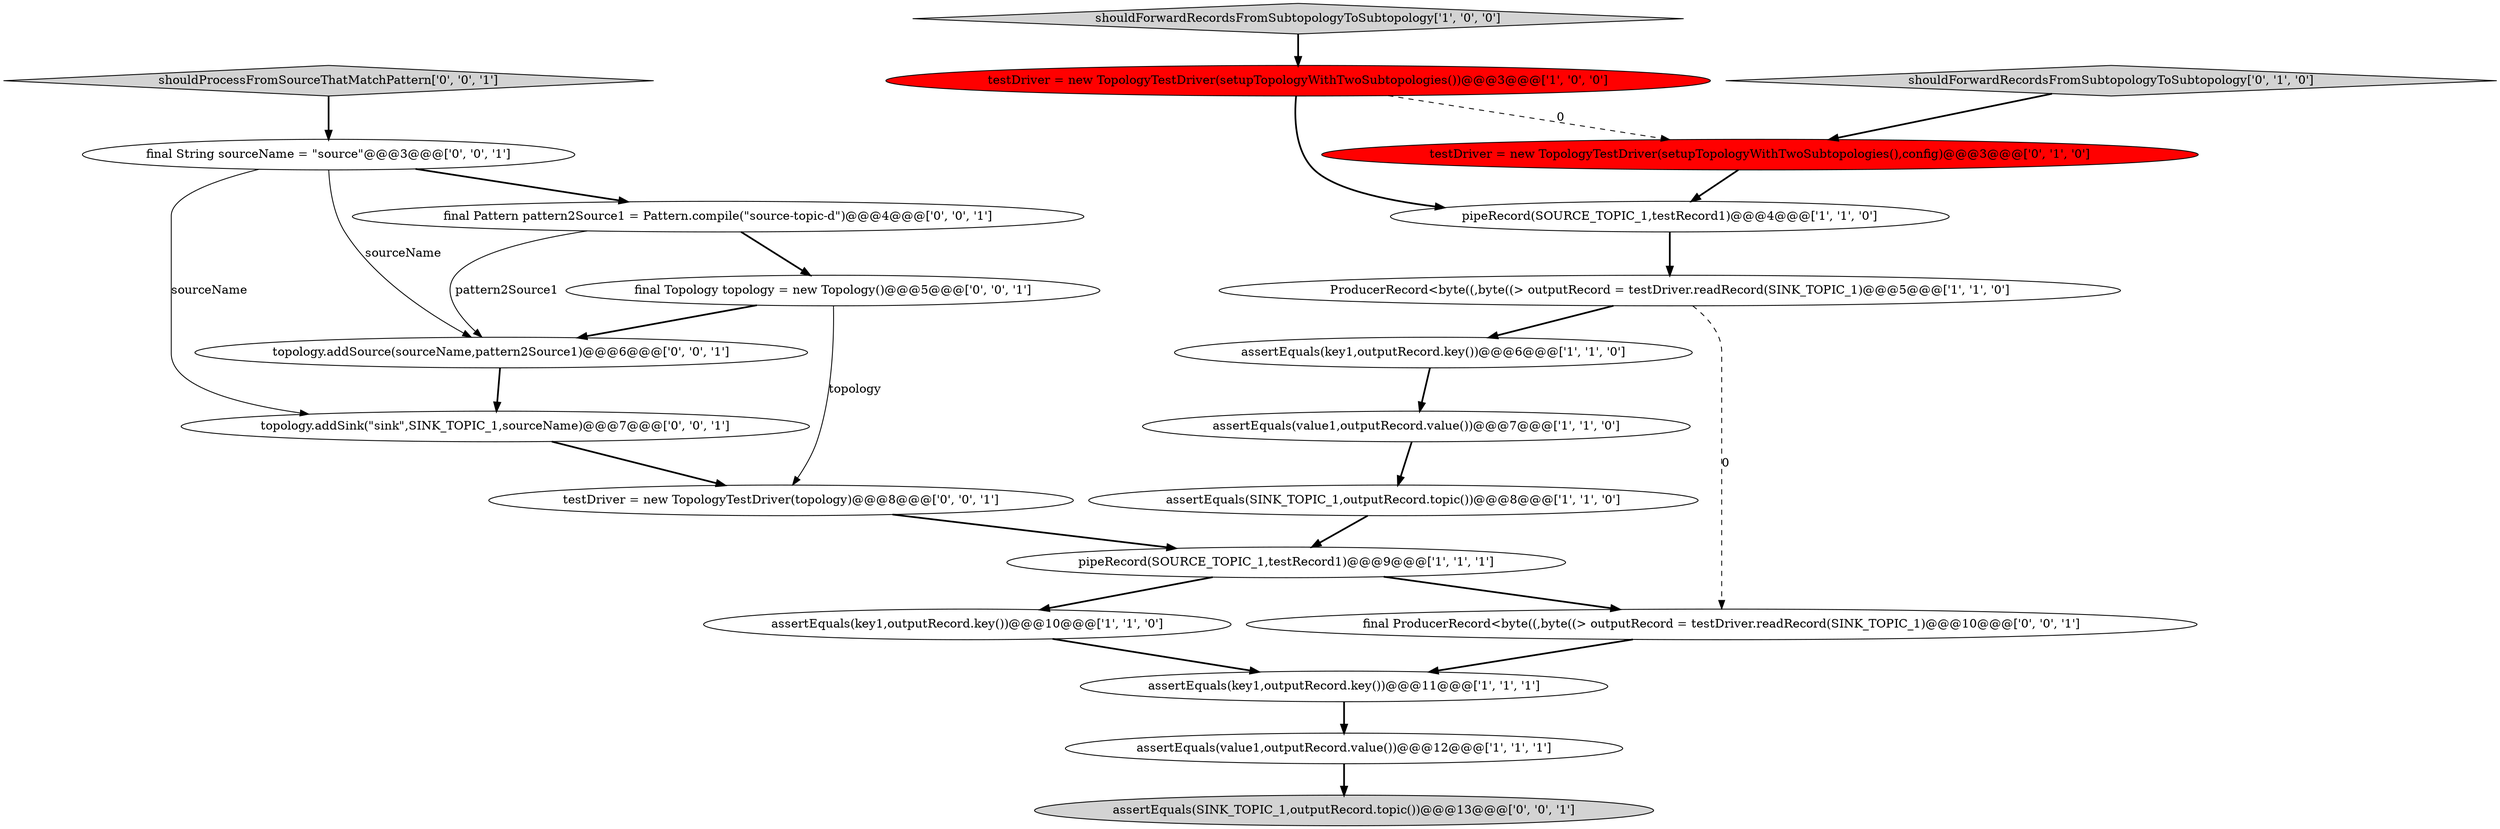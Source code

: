 digraph {
4 [style = filled, label = "assertEquals(key1,outputRecord.key())@@@10@@@['1', '1', '0']", fillcolor = white, shape = ellipse image = "AAA0AAABBB1BBB"];
13 [style = filled, label = "final String sourceName = \"source\"@@@3@@@['0', '0', '1']", fillcolor = white, shape = ellipse image = "AAA0AAABBB3BBB"];
6 [style = filled, label = "assertEquals(SINK_TOPIC_1,outputRecord.topic())@@@8@@@['1', '1', '0']", fillcolor = white, shape = ellipse image = "AAA0AAABBB1BBB"];
5 [style = filled, label = "pipeRecord(SOURCE_TOPIC_1,testRecord1)@@@9@@@['1', '1', '1']", fillcolor = white, shape = ellipse image = "AAA0AAABBB1BBB"];
9 [style = filled, label = "assertEquals(value1,outputRecord.value())@@@7@@@['1', '1', '0']", fillcolor = white, shape = ellipse image = "AAA0AAABBB1BBB"];
20 [style = filled, label = "final Pattern pattern2Source1 = Pattern.compile(\"source-topic-\d\")@@@4@@@['0', '0', '1']", fillcolor = white, shape = ellipse image = "AAA0AAABBB3BBB"];
15 [style = filled, label = "shouldProcessFromSourceThatMatchPattern['0', '0', '1']", fillcolor = lightgray, shape = diamond image = "AAA0AAABBB3BBB"];
14 [style = filled, label = "assertEquals(SINK_TOPIC_1,outputRecord.topic())@@@13@@@['0', '0', '1']", fillcolor = lightgray, shape = ellipse image = "AAA0AAABBB3BBB"];
11 [style = filled, label = "testDriver = new TopologyTestDriver(setupTopologyWithTwoSubtopologies(),config)@@@3@@@['0', '1', '0']", fillcolor = red, shape = ellipse image = "AAA1AAABBB2BBB"];
12 [style = filled, label = "shouldForwardRecordsFromSubtopologyToSubtopology['0', '1', '0']", fillcolor = lightgray, shape = diamond image = "AAA0AAABBB2BBB"];
2 [style = filled, label = "assertEquals(key1,outputRecord.key())@@@11@@@['1', '1', '1']", fillcolor = white, shape = ellipse image = "AAA0AAABBB1BBB"];
3 [style = filled, label = "testDriver = new TopologyTestDriver(setupTopologyWithTwoSubtopologies())@@@3@@@['1', '0', '0']", fillcolor = red, shape = ellipse image = "AAA1AAABBB1BBB"];
21 [style = filled, label = "topology.addSource(sourceName,pattern2Source1)@@@6@@@['0', '0', '1']", fillcolor = white, shape = ellipse image = "AAA0AAABBB3BBB"];
17 [style = filled, label = "final ProducerRecord<byte((,byte((> outputRecord = testDriver.readRecord(SINK_TOPIC_1)@@@10@@@['0', '0', '1']", fillcolor = white, shape = ellipse image = "AAA0AAABBB3BBB"];
0 [style = filled, label = "ProducerRecord<byte((,byte((> outputRecord = testDriver.readRecord(SINK_TOPIC_1)@@@5@@@['1', '1', '0']", fillcolor = white, shape = ellipse image = "AAA0AAABBB1BBB"];
10 [style = filled, label = "assertEquals(key1,outputRecord.key())@@@6@@@['1', '1', '0']", fillcolor = white, shape = ellipse image = "AAA0AAABBB1BBB"];
19 [style = filled, label = "testDriver = new TopologyTestDriver(topology)@@@8@@@['0', '0', '1']", fillcolor = white, shape = ellipse image = "AAA0AAABBB3BBB"];
8 [style = filled, label = "pipeRecord(SOURCE_TOPIC_1,testRecord1)@@@4@@@['1', '1', '0']", fillcolor = white, shape = ellipse image = "AAA0AAABBB1BBB"];
16 [style = filled, label = "final Topology topology = new Topology()@@@5@@@['0', '0', '1']", fillcolor = white, shape = ellipse image = "AAA0AAABBB3BBB"];
18 [style = filled, label = "topology.addSink(\"sink\",SINK_TOPIC_1,sourceName)@@@7@@@['0', '0', '1']", fillcolor = white, shape = ellipse image = "AAA0AAABBB3BBB"];
7 [style = filled, label = "assertEquals(value1,outputRecord.value())@@@12@@@['1', '1', '1']", fillcolor = white, shape = ellipse image = "AAA0AAABBB1BBB"];
1 [style = filled, label = "shouldForwardRecordsFromSubtopologyToSubtopology['1', '0', '0']", fillcolor = lightgray, shape = diamond image = "AAA0AAABBB1BBB"];
15->13 [style = bold, label=""];
13->21 [style = solid, label="sourceName"];
12->11 [style = bold, label=""];
1->3 [style = bold, label=""];
18->19 [style = bold, label=""];
4->2 [style = bold, label=""];
5->17 [style = bold, label=""];
0->17 [style = dashed, label="0"];
21->18 [style = bold, label=""];
9->6 [style = bold, label=""];
7->14 [style = bold, label=""];
8->0 [style = bold, label=""];
19->5 [style = bold, label=""];
6->5 [style = bold, label=""];
0->10 [style = bold, label=""];
16->19 [style = solid, label="topology"];
20->16 [style = bold, label=""];
17->2 [style = bold, label=""];
20->21 [style = solid, label="pattern2Source1"];
16->21 [style = bold, label=""];
3->8 [style = bold, label=""];
5->4 [style = bold, label=""];
11->8 [style = bold, label=""];
10->9 [style = bold, label=""];
2->7 [style = bold, label=""];
13->18 [style = solid, label="sourceName"];
3->11 [style = dashed, label="0"];
13->20 [style = bold, label=""];
}
